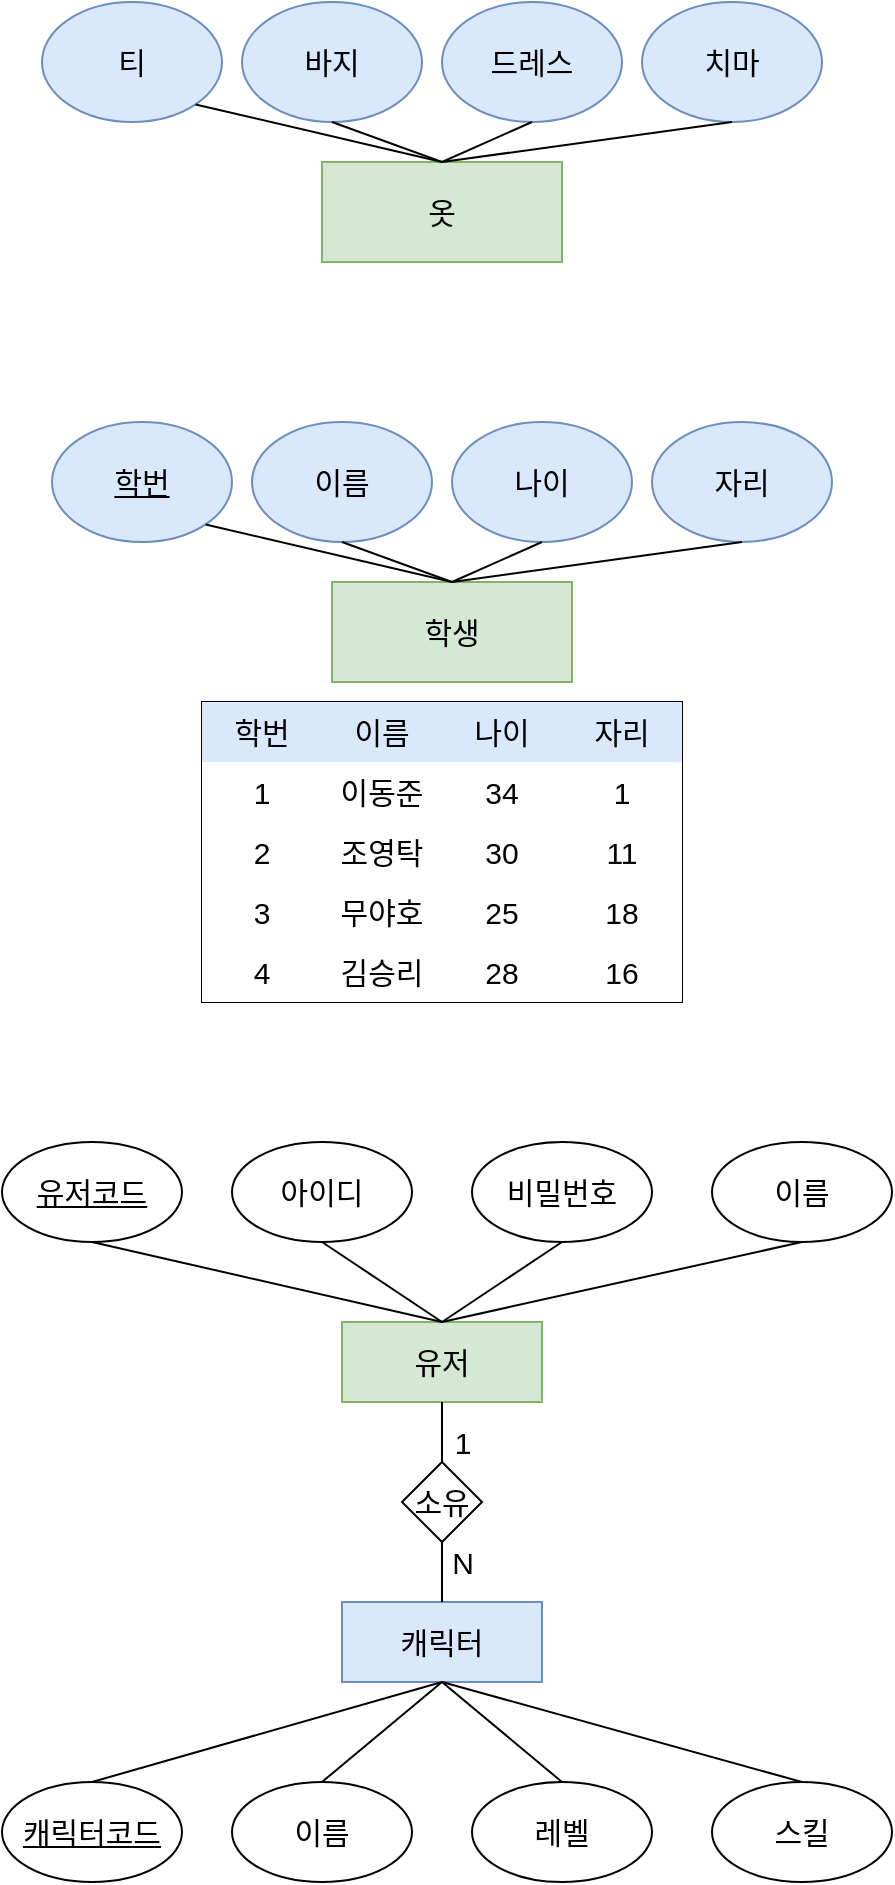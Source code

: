 <mxfile version="20.2.4" type="device"><diagram id="nLeG3Z6a9cuKaWHdUUVd" name="페이지-1"><mxGraphModel dx="1422" dy="762" grid="1" gridSize="10" guides="1" tooltips="1" connect="1" arrows="1" fold="1" page="1" pageScale="1" pageWidth="827" pageHeight="1169" math="0" shadow="0"><root><mxCell id="0"/><mxCell id="1" parent="0"/><mxCell id="1LQrddYZKyDL8FhGJfyT-1" value="" style="shape=table;startSize=0;container=1;collapsible=0;childLayout=tableLayout;fontSize=15;" vertex="1" parent="1"><mxGeometry x="280" y="460" width="240" height="150" as="geometry"/></mxCell><mxCell id="1LQrddYZKyDL8FhGJfyT-2" value="" style="shape=tableRow;horizontal=0;startSize=0;swimlaneHead=0;swimlaneBody=0;top=0;left=0;bottom=0;right=0;collapsible=0;dropTarget=0;fillColor=none;points=[[0,0.5],[1,0.5]];portConstraint=eastwest;fontSize=15;" vertex="1" parent="1LQrddYZKyDL8FhGJfyT-1"><mxGeometry width="240" height="30" as="geometry"/></mxCell><mxCell id="1LQrddYZKyDL8FhGJfyT-3" value="학번" style="shape=partialRectangle;html=1;whiteSpace=wrap;connectable=0;overflow=hidden;fillColor=#dae8fc;top=0;left=0;bottom=0;right=0;pointerEvents=1;strokeColor=#6c8ebf;fontSize=15;" vertex="1" parent="1LQrddYZKyDL8FhGJfyT-2"><mxGeometry width="60" height="30" as="geometry"><mxRectangle width="60" height="30" as="alternateBounds"/></mxGeometry></mxCell><mxCell id="1LQrddYZKyDL8FhGJfyT-4" value="이름" style="shape=partialRectangle;html=1;whiteSpace=wrap;connectable=0;overflow=hidden;fillColor=#dae8fc;top=0;left=0;bottom=0;right=0;pointerEvents=1;strokeColor=#6c8ebf;fontSize=15;" vertex="1" parent="1LQrddYZKyDL8FhGJfyT-2"><mxGeometry x="60" width="60" height="30" as="geometry"><mxRectangle width="60" height="30" as="alternateBounds"/></mxGeometry></mxCell><mxCell id="1LQrddYZKyDL8FhGJfyT-5" value="나이" style="shape=partialRectangle;html=1;whiteSpace=wrap;connectable=0;overflow=hidden;fillColor=#dae8fc;top=0;left=0;bottom=0;right=0;pointerEvents=1;strokeColor=#6c8ebf;fontSize=15;" vertex="1" parent="1LQrddYZKyDL8FhGJfyT-2"><mxGeometry x="120" width="60" height="30" as="geometry"><mxRectangle width="60" height="30" as="alternateBounds"/></mxGeometry></mxCell><mxCell id="1LQrddYZKyDL8FhGJfyT-6" value="자리" style="shape=partialRectangle;html=1;whiteSpace=wrap;connectable=0;overflow=hidden;fillColor=#dae8fc;top=0;left=0;bottom=0;right=0;pointerEvents=1;strokeColor=#6c8ebf;fontSize=15;" vertex="1" parent="1LQrddYZKyDL8FhGJfyT-2"><mxGeometry x="180" width="60" height="30" as="geometry"><mxRectangle width="60" height="30" as="alternateBounds"/></mxGeometry></mxCell><mxCell id="1LQrddYZKyDL8FhGJfyT-7" value="" style="shape=tableRow;horizontal=0;startSize=0;swimlaneHead=0;swimlaneBody=0;top=0;left=0;bottom=0;right=0;collapsible=0;dropTarget=0;fillColor=none;points=[[0,0.5],[1,0.5]];portConstraint=eastwest;fontSize=15;" vertex="1" parent="1LQrddYZKyDL8FhGJfyT-1"><mxGeometry y="30" width="240" height="30" as="geometry"/></mxCell><mxCell id="1LQrddYZKyDL8FhGJfyT-8" value="1" style="shape=partialRectangle;html=1;whiteSpace=wrap;connectable=0;overflow=hidden;top=0;left=0;bottom=0;right=0;pointerEvents=1;fontSize=15;strokeWidth=1;perimeterSpacing=0;" vertex="1" parent="1LQrddYZKyDL8FhGJfyT-7"><mxGeometry width="60" height="30" as="geometry"><mxRectangle width="60" height="30" as="alternateBounds"/></mxGeometry></mxCell><mxCell id="1LQrddYZKyDL8FhGJfyT-9" value="이동준" style="shape=partialRectangle;html=1;whiteSpace=wrap;connectable=0;overflow=hidden;top=0;left=0;bottom=0;right=0;pointerEvents=1;fontSize=15;strokeWidth=1;perimeterSpacing=0;" vertex="1" parent="1LQrddYZKyDL8FhGJfyT-7"><mxGeometry x="60" width="60" height="30" as="geometry"><mxRectangle width="60" height="30" as="alternateBounds"/></mxGeometry></mxCell><mxCell id="1LQrddYZKyDL8FhGJfyT-10" value="34" style="shape=partialRectangle;html=1;whiteSpace=wrap;connectable=0;overflow=hidden;top=0;left=0;bottom=0;right=0;pointerEvents=1;fontSize=15;strokeWidth=1;perimeterSpacing=0;" vertex="1" parent="1LQrddYZKyDL8FhGJfyT-7"><mxGeometry x="120" width="60" height="30" as="geometry"><mxRectangle width="60" height="30" as="alternateBounds"/></mxGeometry></mxCell><mxCell id="1LQrddYZKyDL8FhGJfyT-11" value="1" style="shape=partialRectangle;html=1;whiteSpace=wrap;connectable=0;overflow=hidden;top=0;left=0;bottom=0;right=0;pointerEvents=1;fontSize=15;strokeWidth=1;perimeterSpacing=0;" vertex="1" parent="1LQrddYZKyDL8FhGJfyT-7"><mxGeometry x="180" width="60" height="30" as="geometry"><mxRectangle width="60" height="30" as="alternateBounds"/></mxGeometry></mxCell><mxCell id="1LQrddYZKyDL8FhGJfyT-12" value="" style="shape=tableRow;horizontal=0;startSize=0;swimlaneHead=0;swimlaneBody=0;top=0;left=0;bottom=0;right=0;collapsible=0;dropTarget=0;fillColor=none;points=[[0,0.5],[1,0.5]];portConstraint=eastwest;fontSize=15;" vertex="1" parent="1LQrddYZKyDL8FhGJfyT-1"><mxGeometry y="60" width="240" height="30" as="geometry"/></mxCell><mxCell id="1LQrddYZKyDL8FhGJfyT-13" value="2" style="shape=partialRectangle;html=1;whiteSpace=wrap;connectable=0;overflow=hidden;top=0;left=0;bottom=0;right=0;pointerEvents=1;fontSize=15;strokeWidth=1;perimeterSpacing=0;" vertex="1" parent="1LQrddYZKyDL8FhGJfyT-12"><mxGeometry width="60" height="30" as="geometry"><mxRectangle width="60" height="30" as="alternateBounds"/></mxGeometry></mxCell><mxCell id="1LQrddYZKyDL8FhGJfyT-14" value="조영탁" style="shape=partialRectangle;html=1;whiteSpace=wrap;connectable=0;overflow=hidden;top=0;left=0;bottom=0;right=0;pointerEvents=1;fontSize=15;strokeWidth=1;perimeterSpacing=0;" vertex="1" parent="1LQrddYZKyDL8FhGJfyT-12"><mxGeometry x="60" width="60" height="30" as="geometry"><mxRectangle width="60" height="30" as="alternateBounds"/></mxGeometry></mxCell><mxCell id="1LQrddYZKyDL8FhGJfyT-15" value="30" style="shape=partialRectangle;html=1;whiteSpace=wrap;connectable=0;overflow=hidden;top=0;left=0;bottom=0;right=0;pointerEvents=1;fontSize=15;strokeWidth=1;perimeterSpacing=0;" vertex="1" parent="1LQrddYZKyDL8FhGJfyT-12"><mxGeometry x="120" width="60" height="30" as="geometry"><mxRectangle width="60" height="30" as="alternateBounds"/></mxGeometry></mxCell><mxCell id="1LQrddYZKyDL8FhGJfyT-16" value="11" style="shape=partialRectangle;html=1;whiteSpace=wrap;connectable=0;overflow=hidden;top=0;left=0;bottom=0;right=0;pointerEvents=1;fontSize=15;strokeWidth=1;perimeterSpacing=0;" vertex="1" parent="1LQrddYZKyDL8FhGJfyT-12"><mxGeometry x="180" width="60" height="30" as="geometry"><mxRectangle width="60" height="30" as="alternateBounds"/></mxGeometry></mxCell><mxCell id="1LQrddYZKyDL8FhGJfyT-17" style="shape=tableRow;horizontal=0;startSize=0;swimlaneHead=0;swimlaneBody=0;top=0;left=0;bottom=0;right=0;collapsible=0;dropTarget=0;fillColor=none;points=[[0,0.5],[1,0.5]];portConstraint=eastwest;fontSize=15;" vertex="1" parent="1LQrddYZKyDL8FhGJfyT-1"><mxGeometry y="90" width="240" height="30" as="geometry"/></mxCell><mxCell id="1LQrddYZKyDL8FhGJfyT-18" value="3" style="shape=partialRectangle;html=1;whiteSpace=wrap;connectable=0;overflow=hidden;top=0;left=0;bottom=0;right=0;pointerEvents=1;fontSize=15;strokeWidth=1;perimeterSpacing=0;" vertex="1" parent="1LQrddYZKyDL8FhGJfyT-17"><mxGeometry width="60" height="30" as="geometry"><mxRectangle width="60" height="30" as="alternateBounds"/></mxGeometry></mxCell><mxCell id="1LQrddYZKyDL8FhGJfyT-19" value="무야호" style="shape=partialRectangle;html=1;whiteSpace=wrap;connectable=0;overflow=hidden;top=0;left=0;bottom=0;right=0;pointerEvents=1;fontSize=15;strokeWidth=1;perimeterSpacing=0;" vertex="1" parent="1LQrddYZKyDL8FhGJfyT-17"><mxGeometry x="60" width="60" height="30" as="geometry"><mxRectangle width="60" height="30" as="alternateBounds"/></mxGeometry></mxCell><mxCell id="1LQrddYZKyDL8FhGJfyT-20" value="25" style="shape=partialRectangle;html=1;whiteSpace=wrap;connectable=0;overflow=hidden;top=0;left=0;bottom=0;right=0;pointerEvents=1;fontSize=15;strokeWidth=1;perimeterSpacing=0;" vertex="1" parent="1LQrddYZKyDL8FhGJfyT-17"><mxGeometry x="120" width="60" height="30" as="geometry"><mxRectangle width="60" height="30" as="alternateBounds"/></mxGeometry></mxCell><mxCell id="1LQrddYZKyDL8FhGJfyT-21" value="18" style="shape=partialRectangle;html=1;whiteSpace=wrap;connectable=0;overflow=hidden;top=0;left=0;bottom=0;right=0;pointerEvents=1;fontSize=15;strokeWidth=1;perimeterSpacing=0;" vertex="1" parent="1LQrddYZKyDL8FhGJfyT-17"><mxGeometry x="180" width="60" height="30" as="geometry"><mxRectangle width="60" height="30" as="alternateBounds"/></mxGeometry></mxCell><mxCell id="1LQrddYZKyDL8FhGJfyT-22" style="shape=tableRow;horizontal=0;startSize=0;swimlaneHead=0;swimlaneBody=0;top=0;left=0;bottom=0;right=0;collapsible=0;dropTarget=0;fillColor=none;points=[[0,0.5],[1,0.5]];portConstraint=eastwest;fontSize=15;" vertex="1" parent="1LQrddYZKyDL8FhGJfyT-1"><mxGeometry y="120" width="240" height="30" as="geometry"/></mxCell><mxCell id="1LQrddYZKyDL8FhGJfyT-23" value="4" style="shape=partialRectangle;html=1;whiteSpace=wrap;connectable=0;overflow=hidden;top=0;left=0;bottom=0;right=0;pointerEvents=1;fontSize=15;strokeWidth=1;perimeterSpacing=0;" vertex="1" parent="1LQrddYZKyDL8FhGJfyT-22"><mxGeometry width="60" height="30" as="geometry"><mxRectangle width="60" height="30" as="alternateBounds"/></mxGeometry></mxCell><mxCell id="1LQrddYZKyDL8FhGJfyT-24" value="김승리" style="shape=partialRectangle;html=1;whiteSpace=wrap;connectable=0;overflow=hidden;top=0;left=0;bottom=0;right=0;pointerEvents=1;fontSize=15;strokeWidth=1;perimeterSpacing=0;" vertex="1" parent="1LQrddYZKyDL8FhGJfyT-22"><mxGeometry x="60" width="60" height="30" as="geometry"><mxRectangle width="60" height="30" as="alternateBounds"/></mxGeometry></mxCell><mxCell id="1LQrddYZKyDL8FhGJfyT-25" value="28" style="shape=partialRectangle;html=1;whiteSpace=wrap;connectable=0;overflow=hidden;top=0;left=0;bottom=0;right=0;pointerEvents=1;fontSize=15;strokeWidth=1;perimeterSpacing=0;" vertex="1" parent="1LQrddYZKyDL8FhGJfyT-22"><mxGeometry x="120" width="60" height="30" as="geometry"><mxRectangle width="60" height="30" as="alternateBounds"/></mxGeometry></mxCell><mxCell id="1LQrddYZKyDL8FhGJfyT-26" value="16" style="shape=partialRectangle;html=1;whiteSpace=wrap;connectable=0;overflow=hidden;top=0;left=0;bottom=0;right=0;pointerEvents=1;fontSize=15;strokeWidth=1;perimeterSpacing=0;" vertex="1" parent="1LQrddYZKyDL8FhGJfyT-22"><mxGeometry x="180" width="60" height="30" as="geometry"><mxRectangle width="60" height="30" as="alternateBounds"/></mxGeometry></mxCell><mxCell id="1LQrddYZKyDL8FhGJfyT-27" value="학생" style="rounded=0;whiteSpace=wrap;html=1;fillColor=#d5e8d4;strokeColor=#82b366;fontSize=15;" vertex="1" parent="1"><mxGeometry x="345" y="400" width="120" height="50" as="geometry"/></mxCell><mxCell id="1LQrddYZKyDL8FhGJfyT-28" value="학번" style="ellipse;whiteSpace=wrap;html=1;fillColor=#dae8fc;strokeColor=#6c8ebf;fontSize=15;fontStyle=4" vertex="1" parent="1"><mxGeometry x="205" y="320" width="90" height="60" as="geometry"/></mxCell><mxCell id="1LQrddYZKyDL8FhGJfyT-29" value="이름" style="ellipse;whiteSpace=wrap;html=1;fillColor=#dae8fc;strokeColor=#6c8ebf;fontSize=15;" vertex="1" parent="1"><mxGeometry x="305" y="320" width="90" height="60" as="geometry"/></mxCell><mxCell id="1LQrddYZKyDL8FhGJfyT-30" value="나이" style="ellipse;whiteSpace=wrap;html=1;fillColor=#dae8fc;strokeColor=#6c8ebf;fontSize=15;" vertex="1" parent="1"><mxGeometry x="405" y="320" width="90" height="60" as="geometry"/></mxCell><mxCell id="1LQrddYZKyDL8FhGJfyT-31" value="자리" style="ellipse;whiteSpace=wrap;html=1;fillColor=#dae8fc;strokeColor=#6c8ebf;fontSize=15;" vertex="1" parent="1"><mxGeometry x="505" y="320" width="90" height="60" as="geometry"/></mxCell><mxCell id="1LQrddYZKyDL8FhGJfyT-32" value="" style="endArrow=none;html=1;rounded=0;exitX=1;exitY=1;exitDx=0;exitDy=0;fontSize=15;entryX=0.5;entryY=0;entryDx=0;entryDy=0;" edge="1" parent="1" source="1LQrddYZKyDL8FhGJfyT-28" target="1LQrddYZKyDL8FhGJfyT-27"><mxGeometry width="50" height="50" relative="1" as="geometry"><mxPoint x="455" y="660" as="sourcePoint"/><mxPoint x="395" y="390" as="targetPoint"/></mxGeometry></mxCell><mxCell id="1LQrddYZKyDL8FhGJfyT-33" value="" style="endArrow=none;html=1;rounded=0;exitX=0.5;exitY=1;exitDx=0;exitDy=0;fontSize=15;entryX=0.5;entryY=0;entryDx=0;entryDy=0;" edge="1" parent="1" source="1LQrddYZKyDL8FhGJfyT-29" target="1LQrddYZKyDL8FhGJfyT-27"><mxGeometry width="50" height="50" relative="1" as="geometry"><mxPoint x="455" y="660" as="sourcePoint"/><mxPoint x="405" y="390" as="targetPoint"/></mxGeometry></mxCell><mxCell id="1LQrddYZKyDL8FhGJfyT-34" value="" style="endArrow=none;html=1;rounded=0;entryX=0.5;entryY=0;entryDx=0;entryDy=0;exitX=0.5;exitY=1;exitDx=0;exitDy=0;fontSize=15;" edge="1" parent="1" source="1LQrddYZKyDL8FhGJfyT-30" target="1LQrddYZKyDL8FhGJfyT-27"><mxGeometry width="50" height="50" relative="1" as="geometry"><mxPoint x="455" y="660" as="sourcePoint"/><mxPoint x="505" y="610" as="targetPoint"/></mxGeometry></mxCell><mxCell id="1LQrddYZKyDL8FhGJfyT-35" value="" style="endArrow=none;html=1;rounded=0;entryX=0.5;entryY=0;entryDx=0;entryDy=0;exitX=0.5;exitY=1;exitDx=0;exitDy=0;fontSize=15;" edge="1" parent="1" source="1LQrddYZKyDL8FhGJfyT-31" target="1LQrddYZKyDL8FhGJfyT-27"><mxGeometry width="50" height="50" relative="1" as="geometry"><mxPoint x="455" y="660" as="sourcePoint"/><mxPoint x="505" y="610" as="targetPoint"/></mxGeometry></mxCell><mxCell id="1LQrddYZKyDL8FhGJfyT-36" value="옷" style="rounded=0;whiteSpace=wrap;html=1;fillColor=#d5e8d4;strokeColor=#82b366;fontSize=15;" vertex="1" parent="1"><mxGeometry x="340" y="190" width="120" height="50" as="geometry"/></mxCell><mxCell id="1LQrddYZKyDL8FhGJfyT-37" value="티" style="ellipse;whiteSpace=wrap;html=1;fillColor=#dae8fc;strokeColor=#6c8ebf;fontSize=15;" vertex="1" parent="1"><mxGeometry x="200" y="110" width="90" height="60" as="geometry"/></mxCell><mxCell id="1LQrddYZKyDL8FhGJfyT-38" value="바지" style="ellipse;whiteSpace=wrap;html=1;fillColor=#dae8fc;strokeColor=#6c8ebf;fontSize=15;" vertex="1" parent="1"><mxGeometry x="300" y="110" width="90" height="60" as="geometry"/></mxCell><mxCell id="1LQrddYZKyDL8FhGJfyT-39" value="드레스" style="ellipse;whiteSpace=wrap;html=1;fillColor=#dae8fc;strokeColor=#6c8ebf;fontSize=15;" vertex="1" parent="1"><mxGeometry x="400" y="110" width="90" height="60" as="geometry"/></mxCell><mxCell id="1LQrddYZKyDL8FhGJfyT-40" value="치마" style="ellipse;whiteSpace=wrap;html=1;fillColor=#dae8fc;strokeColor=#6c8ebf;fontSize=15;" vertex="1" parent="1"><mxGeometry x="500" y="110" width="90" height="60" as="geometry"/></mxCell><mxCell id="1LQrddYZKyDL8FhGJfyT-41" value="" style="endArrow=none;html=1;rounded=0;exitX=1;exitY=1;exitDx=0;exitDy=0;fontSize=15;entryX=0.5;entryY=0;entryDx=0;entryDy=0;" edge="1" parent="1" source="1LQrddYZKyDL8FhGJfyT-37" target="1LQrddYZKyDL8FhGJfyT-36"><mxGeometry width="50" height="50" relative="1" as="geometry"><mxPoint x="450" y="450" as="sourcePoint"/><mxPoint x="400" y="180" as="targetPoint"/></mxGeometry></mxCell><mxCell id="1LQrddYZKyDL8FhGJfyT-42" value="" style="endArrow=none;html=1;rounded=0;entryX=0.5;entryY=0;entryDx=0;entryDy=0;exitX=0.5;exitY=1;exitDx=0;exitDy=0;fontSize=15;" edge="1" parent="1" source="1LQrddYZKyDL8FhGJfyT-38" target="1LQrddYZKyDL8FhGJfyT-36"><mxGeometry width="50" height="50" relative="1" as="geometry"><mxPoint x="450" y="450" as="sourcePoint"/><mxPoint x="500" y="400" as="targetPoint"/></mxGeometry></mxCell><mxCell id="1LQrddYZKyDL8FhGJfyT-43" value="" style="endArrow=none;html=1;rounded=0;exitX=0.5;exitY=1;exitDx=0;exitDy=0;fontSize=15;entryX=0.5;entryY=0;entryDx=0;entryDy=0;" edge="1" parent="1" source="1LQrddYZKyDL8FhGJfyT-39" target="1LQrddYZKyDL8FhGJfyT-36"><mxGeometry width="50" height="50" relative="1" as="geometry"><mxPoint x="450" y="450" as="sourcePoint"/><mxPoint x="400" y="190" as="targetPoint"/></mxGeometry></mxCell><mxCell id="1LQrddYZKyDL8FhGJfyT-44" value="" style="endArrow=none;html=1;rounded=0;exitX=0.5;exitY=1;exitDx=0;exitDy=0;fontSize=15;entryX=0.5;entryY=0;entryDx=0;entryDy=0;" edge="1" parent="1" source="1LQrddYZKyDL8FhGJfyT-40" target="1LQrddYZKyDL8FhGJfyT-36"><mxGeometry width="50" height="50" relative="1" as="geometry"><mxPoint x="450" y="450" as="sourcePoint"/><mxPoint x="400" y="190" as="targetPoint"/></mxGeometry></mxCell><mxCell id="1LQrddYZKyDL8FhGJfyT-45" value="유저" style="rounded=0;whiteSpace=wrap;html=1;fontSize=15;fillColor=#d5e8d4;strokeColor=#82b366;" vertex="1" parent="1"><mxGeometry x="350" y="770" width="100" height="40" as="geometry"/></mxCell><mxCell id="1LQrddYZKyDL8FhGJfyT-46" value="" style="endArrow=none;html=1;rounded=0;entryX=0.5;entryY=0;entryDx=0;entryDy=0;fontSize=15;exitX=0.5;exitY=1;exitDx=0;exitDy=0;" edge="1" parent="1" source="1LQrddYZKyDL8FhGJfyT-54" target="1LQrddYZKyDL8FhGJfyT-45"><mxGeometry width="50" height="50" relative="1" as="geometry"><mxPoint x="340" y="730" as="sourcePoint"/><mxPoint x="470" y="650" as="targetPoint"/></mxGeometry></mxCell><mxCell id="1LQrddYZKyDL8FhGJfyT-47" value="" style="endArrow=none;html=1;rounded=0;entryX=0.5;entryY=0;entryDx=0;entryDy=0;fontSize=15;exitX=0.5;exitY=1;exitDx=0;exitDy=0;" edge="1" parent="1" source="1LQrddYZKyDL8FhGJfyT-55" target="1LQrddYZKyDL8FhGJfyT-45"><mxGeometry width="50" height="50" relative="1" as="geometry"><mxPoint x="460.0" y="730" as="sourcePoint"/><mxPoint x="470" y="650" as="targetPoint"/></mxGeometry></mxCell><mxCell id="1LQrddYZKyDL8FhGJfyT-48" value="" style="endArrow=none;html=1;rounded=0;entryX=0.5;entryY=0;entryDx=0;entryDy=0;fontSize=15;exitX=0.5;exitY=1;exitDx=0;exitDy=0;" edge="1" parent="1" source="1LQrddYZKyDL8FhGJfyT-56" target="1LQrddYZKyDL8FhGJfyT-45"><mxGeometry width="50" height="50" relative="1" as="geometry"><mxPoint x="580.0" y="730" as="sourcePoint"/><mxPoint x="470" y="650" as="targetPoint"/></mxGeometry></mxCell><mxCell id="1LQrddYZKyDL8FhGJfyT-49" value="" style="endArrow=none;html=1;rounded=0;entryX=0.5;entryY=0;entryDx=0;entryDy=0;fontSize=15;exitX=0.5;exitY=1;exitDx=0;exitDy=0;" edge="1" parent="1" source="1LQrddYZKyDL8FhGJfyT-53" target="1LQrddYZKyDL8FhGJfyT-45"><mxGeometry width="50" height="50" relative="1" as="geometry"><mxPoint x="220" y="730" as="sourcePoint"/><mxPoint x="470" y="650" as="targetPoint"/></mxGeometry></mxCell><mxCell id="1LQrddYZKyDL8FhGJfyT-50" value="소유" style="rhombus;whiteSpace=wrap;html=1;fontSize=15;" vertex="1" parent="1"><mxGeometry x="380" y="840" width="40" height="40" as="geometry"/></mxCell><mxCell id="1LQrddYZKyDL8FhGJfyT-51" value="1" style="endArrow=none;html=1;rounded=0;fontSize=15;entryX=0.5;entryY=1;entryDx=0;entryDy=0;" edge="1" parent="1" source="1LQrddYZKyDL8FhGJfyT-50" target="1LQrddYZKyDL8FhGJfyT-45"><mxGeometry x="-0.333" y="-10" width="50" height="50" relative="1" as="geometry"><mxPoint x="380" y="780" as="sourcePoint"/><mxPoint x="400" y="810" as="targetPoint"/><mxPoint as="offset"/></mxGeometry></mxCell><mxCell id="1LQrddYZKyDL8FhGJfyT-52" value="캐릭터" style="whiteSpace=wrap;html=1;fontSize=15;fillColor=#dae8fc;strokeColor=#6c8ebf;" vertex="1" parent="1"><mxGeometry x="350" y="910" width="100" height="40" as="geometry"/></mxCell><mxCell id="1LQrddYZKyDL8FhGJfyT-53" value="유저코드" style="ellipse;whiteSpace=wrap;html=1;rounded=1;fontSize=15;fontStyle=4" vertex="1" parent="1"><mxGeometry x="180" y="680" width="90" height="50" as="geometry"/></mxCell><mxCell id="1LQrddYZKyDL8FhGJfyT-54" value="아이디" style="ellipse;whiteSpace=wrap;html=1;rounded=1;fontSize=15;fontStyle=0" vertex="1" parent="1"><mxGeometry x="295" y="680" width="90" height="50" as="geometry"/></mxCell><mxCell id="1LQrddYZKyDL8FhGJfyT-55" value="비밀번호" style="ellipse;whiteSpace=wrap;html=1;rounded=1;fontSize=15;fontStyle=0" vertex="1" parent="1"><mxGeometry x="415" y="680" width="90" height="50" as="geometry"/></mxCell><mxCell id="1LQrddYZKyDL8FhGJfyT-56" value="이름" style="ellipse;whiteSpace=wrap;html=1;rounded=1;fontSize=15;fontStyle=0" vertex="1" parent="1"><mxGeometry x="535" y="680" width="90" height="50" as="geometry"/></mxCell><mxCell id="1LQrddYZKyDL8FhGJfyT-57" value="캐릭터코드" style="ellipse;whiteSpace=wrap;html=1;rounded=1;fontSize=15;fontStyle=4" vertex="1" parent="1"><mxGeometry x="180" y="1000" width="90" height="50" as="geometry"/></mxCell><mxCell id="1LQrddYZKyDL8FhGJfyT-58" value="이름" style="ellipse;whiteSpace=wrap;html=1;rounded=1;fontSize=15;fontStyle=0" vertex="1" parent="1"><mxGeometry x="295" y="1000" width="90" height="50" as="geometry"/></mxCell><mxCell id="1LQrddYZKyDL8FhGJfyT-59" value="레벨" style="ellipse;whiteSpace=wrap;html=1;rounded=1;fontSize=15;fontStyle=0" vertex="1" parent="1"><mxGeometry x="415" y="1000" width="90" height="50" as="geometry"/></mxCell><mxCell id="1LQrddYZKyDL8FhGJfyT-60" value="스킬" style="ellipse;whiteSpace=wrap;html=1;rounded=1;fontSize=15;fontStyle=0" vertex="1" parent="1"><mxGeometry x="535" y="1000" width="90" height="50" as="geometry"/></mxCell><mxCell id="1LQrddYZKyDL8FhGJfyT-61" value="" style="endArrow=none;html=1;rounded=0;entryX=0.5;entryY=1;entryDx=0;entryDy=0;fontSize=15;exitX=0.5;exitY=0;exitDx=0;exitDy=0;" edge="1" parent="1" source="1LQrddYZKyDL8FhGJfyT-58" target="1LQrddYZKyDL8FhGJfyT-52"><mxGeometry width="50" height="50" relative="1" as="geometry"><mxPoint x="380" y="900" as="sourcePoint"/><mxPoint x="470" y="650" as="targetPoint"/></mxGeometry></mxCell><mxCell id="1LQrddYZKyDL8FhGJfyT-62" value="" style="endArrow=none;html=1;rounded=0;entryX=0.5;entryY=1;entryDx=0;entryDy=0;fontSize=15;exitX=0.5;exitY=0;exitDx=0;exitDy=0;" edge="1" parent="1" source="1LQrddYZKyDL8FhGJfyT-57" target="1LQrddYZKyDL8FhGJfyT-52"><mxGeometry width="50" height="50" relative="1" as="geometry"><mxPoint x="380" y="900" as="sourcePoint"/><mxPoint x="470" y="650" as="targetPoint"/></mxGeometry></mxCell><mxCell id="1LQrddYZKyDL8FhGJfyT-63" value="" style="endArrow=none;html=1;rounded=0;entryX=0.5;entryY=1;entryDx=0;entryDy=0;fontSize=15;exitX=0.5;exitY=0;exitDx=0;exitDy=0;" edge="1" parent="1" source="1LQrddYZKyDL8FhGJfyT-59" target="1LQrddYZKyDL8FhGJfyT-52"><mxGeometry width="50" height="50" relative="1" as="geometry"><mxPoint x="380" y="900" as="sourcePoint"/><mxPoint x="470" y="650" as="targetPoint"/></mxGeometry></mxCell><mxCell id="1LQrddYZKyDL8FhGJfyT-64" value="" style="endArrow=none;html=1;rounded=0;entryX=0.5;entryY=1;entryDx=0;entryDy=0;fontSize=15;exitX=0.5;exitY=0;exitDx=0;exitDy=0;" edge="1" parent="1" source="1LQrddYZKyDL8FhGJfyT-60" target="1LQrddYZKyDL8FhGJfyT-52"><mxGeometry width="50" height="50" relative="1" as="geometry"><mxPoint x="380" y="900" as="sourcePoint"/><mxPoint x="470" y="650" as="targetPoint"/></mxGeometry></mxCell><mxCell id="1LQrddYZKyDL8FhGJfyT-65" value="N" style="endArrow=none;html=1;rounded=0;entryX=0.5;entryY=0;entryDx=0;entryDy=0;fontSize=15;" edge="1" parent="1" source="1LQrddYZKyDL8FhGJfyT-50" target="1LQrddYZKyDL8FhGJfyT-52"><mxGeometry x="-0.333" y="10" width="50" height="50" relative="1" as="geometry"><mxPoint x="380" y="780" as="sourcePoint"/><mxPoint x="470" y="530" as="targetPoint"/><mxPoint as="offset"/></mxGeometry></mxCell></root></mxGraphModel></diagram></mxfile>